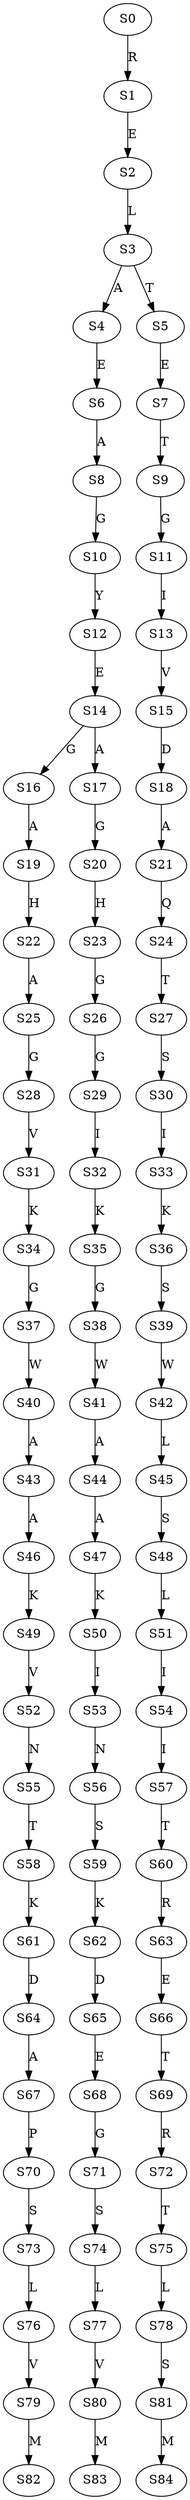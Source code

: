 strict digraph  {
	S0 -> S1 [ label = R ];
	S1 -> S2 [ label = E ];
	S2 -> S3 [ label = L ];
	S3 -> S4 [ label = A ];
	S3 -> S5 [ label = T ];
	S4 -> S6 [ label = E ];
	S5 -> S7 [ label = E ];
	S6 -> S8 [ label = A ];
	S7 -> S9 [ label = T ];
	S8 -> S10 [ label = G ];
	S9 -> S11 [ label = G ];
	S10 -> S12 [ label = Y ];
	S11 -> S13 [ label = I ];
	S12 -> S14 [ label = E ];
	S13 -> S15 [ label = V ];
	S14 -> S16 [ label = G ];
	S14 -> S17 [ label = A ];
	S15 -> S18 [ label = D ];
	S16 -> S19 [ label = A ];
	S17 -> S20 [ label = G ];
	S18 -> S21 [ label = A ];
	S19 -> S22 [ label = H ];
	S20 -> S23 [ label = H ];
	S21 -> S24 [ label = Q ];
	S22 -> S25 [ label = A ];
	S23 -> S26 [ label = G ];
	S24 -> S27 [ label = T ];
	S25 -> S28 [ label = G ];
	S26 -> S29 [ label = G ];
	S27 -> S30 [ label = S ];
	S28 -> S31 [ label = V ];
	S29 -> S32 [ label = I ];
	S30 -> S33 [ label = I ];
	S31 -> S34 [ label = K ];
	S32 -> S35 [ label = K ];
	S33 -> S36 [ label = K ];
	S34 -> S37 [ label = G ];
	S35 -> S38 [ label = G ];
	S36 -> S39 [ label = S ];
	S37 -> S40 [ label = W ];
	S38 -> S41 [ label = W ];
	S39 -> S42 [ label = W ];
	S40 -> S43 [ label = A ];
	S41 -> S44 [ label = A ];
	S42 -> S45 [ label = L ];
	S43 -> S46 [ label = A ];
	S44 -> S47 [ label = A ];
	S45 -> S48 [ label = S ];
	S46 -> S49 [ label = K ];
	S47 -> S50 [ label = K ];
	S48 -> S51 [ label = L ];
	S49 -> S52 [ label = V ];
	S50 -> S53 [ label = I ];
	S51 -> S54 [ label = I ];
	S52 -> S55 [ label = N ];
	S53 -> S56 [ label = N ];
	S54 -> S57 [ label = I ];
	S55 -> S58 [ label = T ];
	S56 -> S59 [ label = S ];
	S57 -> S60 [ label = T ];
	S58 -> S61 [ label = K ];
	S59 -> S62 [ label = K ];
	S60 -> S63 [ label = R ];
	S61 -> S64 [ label = D ];
	S62 -> S65 [ label = D ];
	S63 -> S66 [ label = E ];
	S64 -> S67 [ label = A ];
	S65 -> S68 [ label = E ];
	S66 -> S69 [ label = T ];
	S67 -> S70 [ label = P ];
	S68 -> S71 [ label = G ];
	S69 -> S72 [ label = R ];
	S70 -> S73 [ label = S ];
	S71 -> S74 [ label = S ];
	S72 -> S75 [ label = T ];
	S73 -> S76 [ label = L ];
	S74 -> S77 [ label = L ];
	S75 -> S78 [ label = L ];
	S76 -> S79 [ label = V ];
	S77 -> S80 [ label = V ];
	S78 -> S81 [ label = S ];
	S79 -> S82 [ label = M ];
	S80 -> S83 [ label = M ];
	S81 -> S84 [ label = M ];
}
